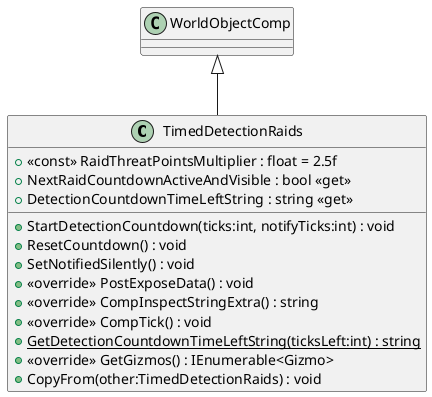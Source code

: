 @startuml
class TimedDetectionRaids {
    + <<const>> RaidThreatPointsMultiplier : float = 2.5f
    + NextRaidCountdownActiveAndVisible : bool <<get>>
    + DetectionCountdownTimeLeftString : string <<get>>
    + StartDetectionCountdown(ticks:int, notifyTicks:int) : void
    + ResetCountdown() : void
    + SetNotifiedSilently() : void
    + <<override>> PostExposeData() : void
    + <<override>> CompInspectStringExtra() : string
    + <<override>> CompTick() : void
    + {static} GetDetectionCountdownTimeLeftString(ticksLeft:int) : string
    + <<override>> GetGizmos() : IEnumerable<Gizmo>
    + CopyFrom(other:TimedDetectionRaids) : void
}
WorldObjectComp <|-- TimedDetectionRaids
@enduml
